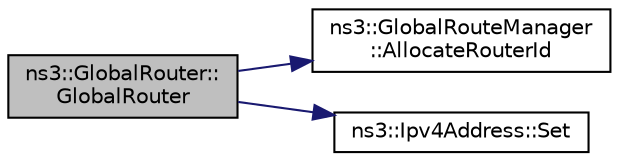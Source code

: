 digraph "ns3::GlobalRouter::GlobalRouter"
{
 // LATEX_PDF_SIZE
  edge [fontname="Helvetica",fontsize="10",labelfontname="Helvetica",labelfontsize="10"];
  node [fontname="Helvetica",fontsize="10",shape=record];
  rankdir="LR";
  Node1 [label="ns3::GlobalRouter::\lGlobalRouter",height=0.2,width=0.4,color="black", fillcolor="grey75", style="filled", fontcolor="black",tooltip="Create a Global Router class."];
  Node1 -> Node2 [color="midnightblue",fontsize="10",style="solid",fontname="Helvetica"];
  Node2 [label="ns3::GlobalRouteManager\l::AllocateRouterId",height=0.2,width=0.4,color="black", fillcolor="white", style="filled",URL="$classns3_1_1_global_route_manager.html#a7d2bab784e14064823d4115d65e949b7",tooltip="Allocate a 32-bit router ID from monotonically increasing counter."];
  Node1 -> Node3 [color="midnightblue",fontsize="10",style="solid",fontname="Helvetica"];
  Node3 [label="ns3::Ipv4Address::Set",height=0.2,width=0.4,color="black", fillcolor="white", style="filled",URL="$classns3_1_1_ipv4_address.html#a7204982c2906b7df3f73739ca472dacb",tooltip="input address is in host order."];
}
